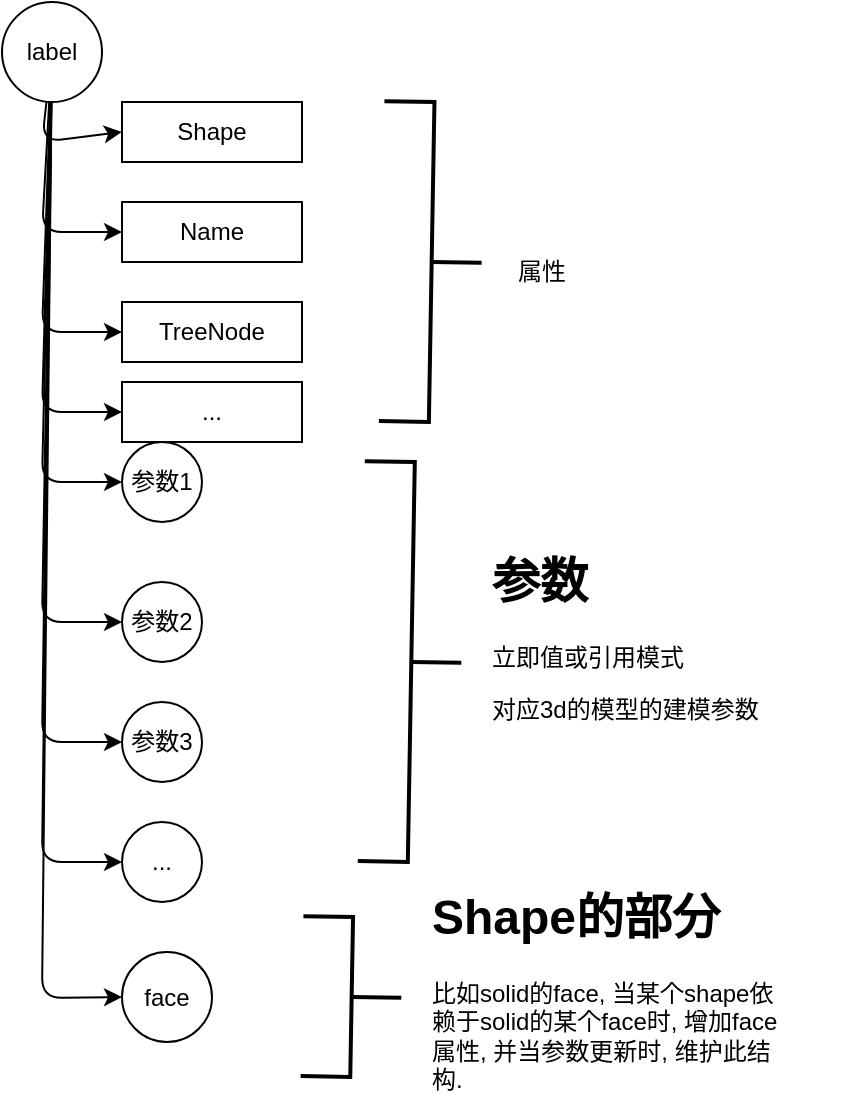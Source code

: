<mxfile>
    <diagram id="s_GPo1c3EaFvFDFHbdJ3" name="第 1 页">
        <mxGraphModel dx="1028" dy="611" grid="1" gridSize="10" guides="1" tooltips="1" connect="1" arrows="1" fold="1" page="1" pageScale="1" pageWidth="827" pageHeight="1169" math="0" shadow="0">
            <root>
                <mxCell id="0"/>
                <mxCell id="1" parent="0"/>
                <mxCell id="5" style="edgeStyle=none;html=1;entryX=0;entryY=0.5;entryDx=0;entryDy=0;" edge="1" parent="1" source="2" target="4">
                    <mxGeometry relative="1" as="geometry">
                        <Array as="points">
                            <mxPoint x="240" y="180"/>
                        </Array>
                    </mxGeometry>
                </mxCell>
                <mxCell id="7" style="edgeStyle=none;html=1;entryX=0;entryY=0.5;entryDx=0;entryDy=0;" edge="1" parent="1" source="2" target="6">
                    <mxGeometry relative="1" as="geometry">
                        <Array as="points">
                            <mxPoint x="240" y="225"/>
                        </Array>
                    </mxGeometry>
                </mxCell>
                <mxCell id="10" style="edgeStyle=none;html=1;entryX=0;entryY=0.5;entryDx=0;entryDy=0;" edge="1" parent="1" source="2" target="8">
                    <mxGeometry relative="1" as="geometry">
                        <Array as="points">
                            <mxPoint x="240" y="275"/>
                        </Array>
                    </mxGeometry>
                </mxCell>
                <mxCell id="13" style="edgeStyle=none;html=1;entryX=0;entryY=0.5;entryDx=0;entryDy=0;" edge="1" parent="1" source="2" target="11">
                    <mxGeometry relative="1" as="geometry">
                        <Array as="points">
                            <mxPoint x="240" y="350"/>
                        </Array>
                    </mxGeometry>
                </mxCell>
                <mxCell id="15" style="edgeStyle=none;html=1;entryX=0;entryY=0.5;entryDx=0;entryDy=0;" edge="1" parent="1" source="2" target="14">
                    <mxGeometry relative="1" as="geometry">
                        <Array as="points">
                            <mxPoint x="240" y="420"/>
                        </Array>
                    </mxGeometry>
                </mxCell>
                <mxCell id="17" style="edgeStyle=none;html=1;entryX=0;entryY=0.5;entryDx=0;entryDy=0;" edge="1" parent="1" source="2" target="16">
                    <mxGeometry relative="1" as="geometry">
                        <Array as="points">
                            <mxPoint x="240" y="480"/>
                        </Array>
                    </mxGeometry>
                </mxCell>
                <mxCell id="19" style="edgeStyle=none;html=1;entryX=0;entryY=0.5;entryDx=0;entryDy=0;" edge="1" parent="1" source="2" target="18">
                    <mxGeometry relative="1" as="geometry">
                        <Array as="points">
                            <mxPoint x="240" y="540"/>
                        </Array>
                    </mxGeometry>
                </mxCell>
                <mxCell id="21" style="edgeStyle=none;html=1;entryX=0;entryY=0.5;entryDx=0;entryDy=0;" edge="1" parent="1" source="2" target="20">
                    <mxGeometry relative="1" as="geometry">
                        <Array as="points">
                            <mxPoint x="240" y="315"/>
                        </Array>
                    </mxGeometry>
                </mxCell>
                <mxCell id="28" style="edgeStyle=none;html=1;entryX=0;entryY=0.5;entryDx=0;entryDy=0;" edge="1" parent="1" source="2" target="27">
                    <mxGeometry relative="1" as="geometry">
                        <Array as="points">
                            <mxPoint x="240" y="608"/>
                        </Array>
                    </mxGeometry>
                </mxCell>
                <mxCell id="2" value="label" style="ellipse;whiteSpace=wrap;html=1;aspect=fixed;" vertex="1" parent="1">
                    <mxGeometry x="220" y="110" width="50" height="50" as="geometry"/>
                </mxCell>
                <mxCell id="4" value="Shape" style="rounded=0;whiteSpace=wrap;html=1;" vertex="1" parent="1">
                    <mxGeometry x="280" y="160" width="90" height="30" as="geometry"/>
                </mxCell>
                <mxCell id="6" value="Name" style="rounded=0;whiteSpace=wrap;html=1;" vertex="1" parent="1">
                    <mxGeometry x="280" y="210" width="90" height="30" as="geometry"/>
                </mxCell>
                <mxCell id="8" value="TreeNode" style="rounded=0;whiteSpace=wrap;html=1;" vertex="1" parent="1">
                    <mxGeometry x="280" y="260" width="90" height="30" as="geometry"/>
                </mxCell>
                <mxCell id="11" value="参数1" style="ellipse;whiteSpace=wrap;html=1;aspect=fixed;" vertex="1" parent="1">
                    <mxGeometry x="280" y="330" width="40" height="40" as="geometry"/>
                </mxCell>
                <mxCell id="14" value="参数2" style="ellipse;whiteSpace=wrap;html=1;aspect=fixed;" vertex="1" parent="1">
                    <mxGeometry x="280" y="400" width="40" height="40" as="geometry"/>
                </mxCell>
                <mxCell id="16" value="参数3" style="ellipse;whiteSpace=wrap;html=1;aspect=fixed;" vertex="1" parent="1">
                    <mxGeometry x="280" y="460" width="40" height="40" as="geometry"/>
                </mxCell>
                <mxCell id="18" value="..." style="ellipse;whiteSpace=wrap;html=1;aspect=fixed;" vertex="1" parent="1">
                    <mxGeometry x="280" y="520" width="40" height="40" as="geometry"/>
                </mxCell>
                <mxCell id="20" value="..." style="rounded=0;whiteSpace=wrap;html=1;" vertex="1" parent="1">
                    <mxGeometry x="280" y="300" width="90" height="30" as="geometry"/>
                </mxCell>
                <mxCell id="22" value="" style="strokeWidth=2;html=1;shape=mxgraph.flowchart.annotation_2;align=left;labelPosition=right;pointerEvents=1;rotation=-179;" vertex="1" parent="1">
                    <mxGeometry x="409.83" y="160" width="50" height="160" as="geometry"/>
                </mxCell>
                <mxCell id="23" value="属性" style="text;html=1;strokeColor=none;fillColor=none;align=center;verticalAlign=middle;whiteSpace=wrap;rounded=0;" vertex="1" parent="1">
                    <mxGeometry x="459.83" y="230" width="60" height="30" as="geometry"/>
                </mxCell>
                <mxCell id="24" value="" style="strokeWidth=2;html=1;shape=mxgraph.flowchart.annotation_2;align=left;labelPosition=right;pointerEvents=1;rotation=-179;" vertex="1" parent="1">
                    <mxGeometry x="399.65" y="340" width="50" height="200" as="geometry"/>
                </mxCell>
                <mxCell id="26" value="&lt;h1&gt;参数&amp;nbsp;&lt;/h1&gt;&lt;div&gt;立即值或引用模式&lt;/div&gt;&lt;p&gt;对应3d的模型的建模参数&lt;/p&gt;" style="text;html=1;strokeColor=none;fillColor=none;spacing=5;spacingTop=-20;whiteSpace=wrap;overflow=hidden;rounded=0;" vertex="1" parent="1">
                    <mxGeometry x="460" y="380" width="190" height="120" as="geometry"/>
                </mxCell>
                <mxCell id="27" value="face" style="ellipse;whiteSpace=wrap;html=1;aspect=fixed;" vertex="1" parent="1">
                    <mxGeometry x="280" y="585" width="45" height="45" as="geometry"/>
                </mxCell>
                <mxCell id="29" value="" style="strokeWidth=2;html=1;shape=mxgraph.flowchart.annotation_2;align=left;labelPosition=right;pointerEvents=1;rotation=-179;" vertex="1" parent="1">
                    <mxGeometry x="370" y="567.5" width="49.65" height="80" as="geometry"/>
                </mxCell>
                <mxCell id="30" value="&lt;h1&gt;Shape的部分&amp;nbsp;&lt;/h1&gt;&lt;div&gt;比如solid的face, 当某个shape依赖于solid的某个face时, 增加face属性, 并当参数更新时, 维护此结构.&lt;/div&gt;" style="text;html=1;strokeColor=none;fillColor=none;spacing=5;spacingTop=-20;whiteSpace=wrap;overflow=hidden;rounded=0;" vertex="1" parent="1">
                    <mxGeometry x="430" y="547.5" width="190" height="120" as="geometry"/>
                </mxCell>
            </root>
        </mxGraphModel>
    </diagram>
</mxfile>